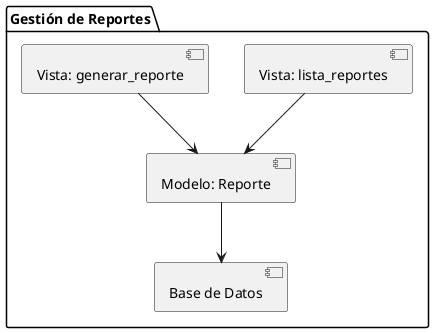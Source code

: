 @startuml
package "Gestión de Reportes" {
    [Vista: lista_reportes] --> [Modelo: Reporte]
    [Vista: generar_reporte] --> [Modelo: Reporte]
    [Modelo: Reporte] --> [Base de Datos]
}
@enduml
